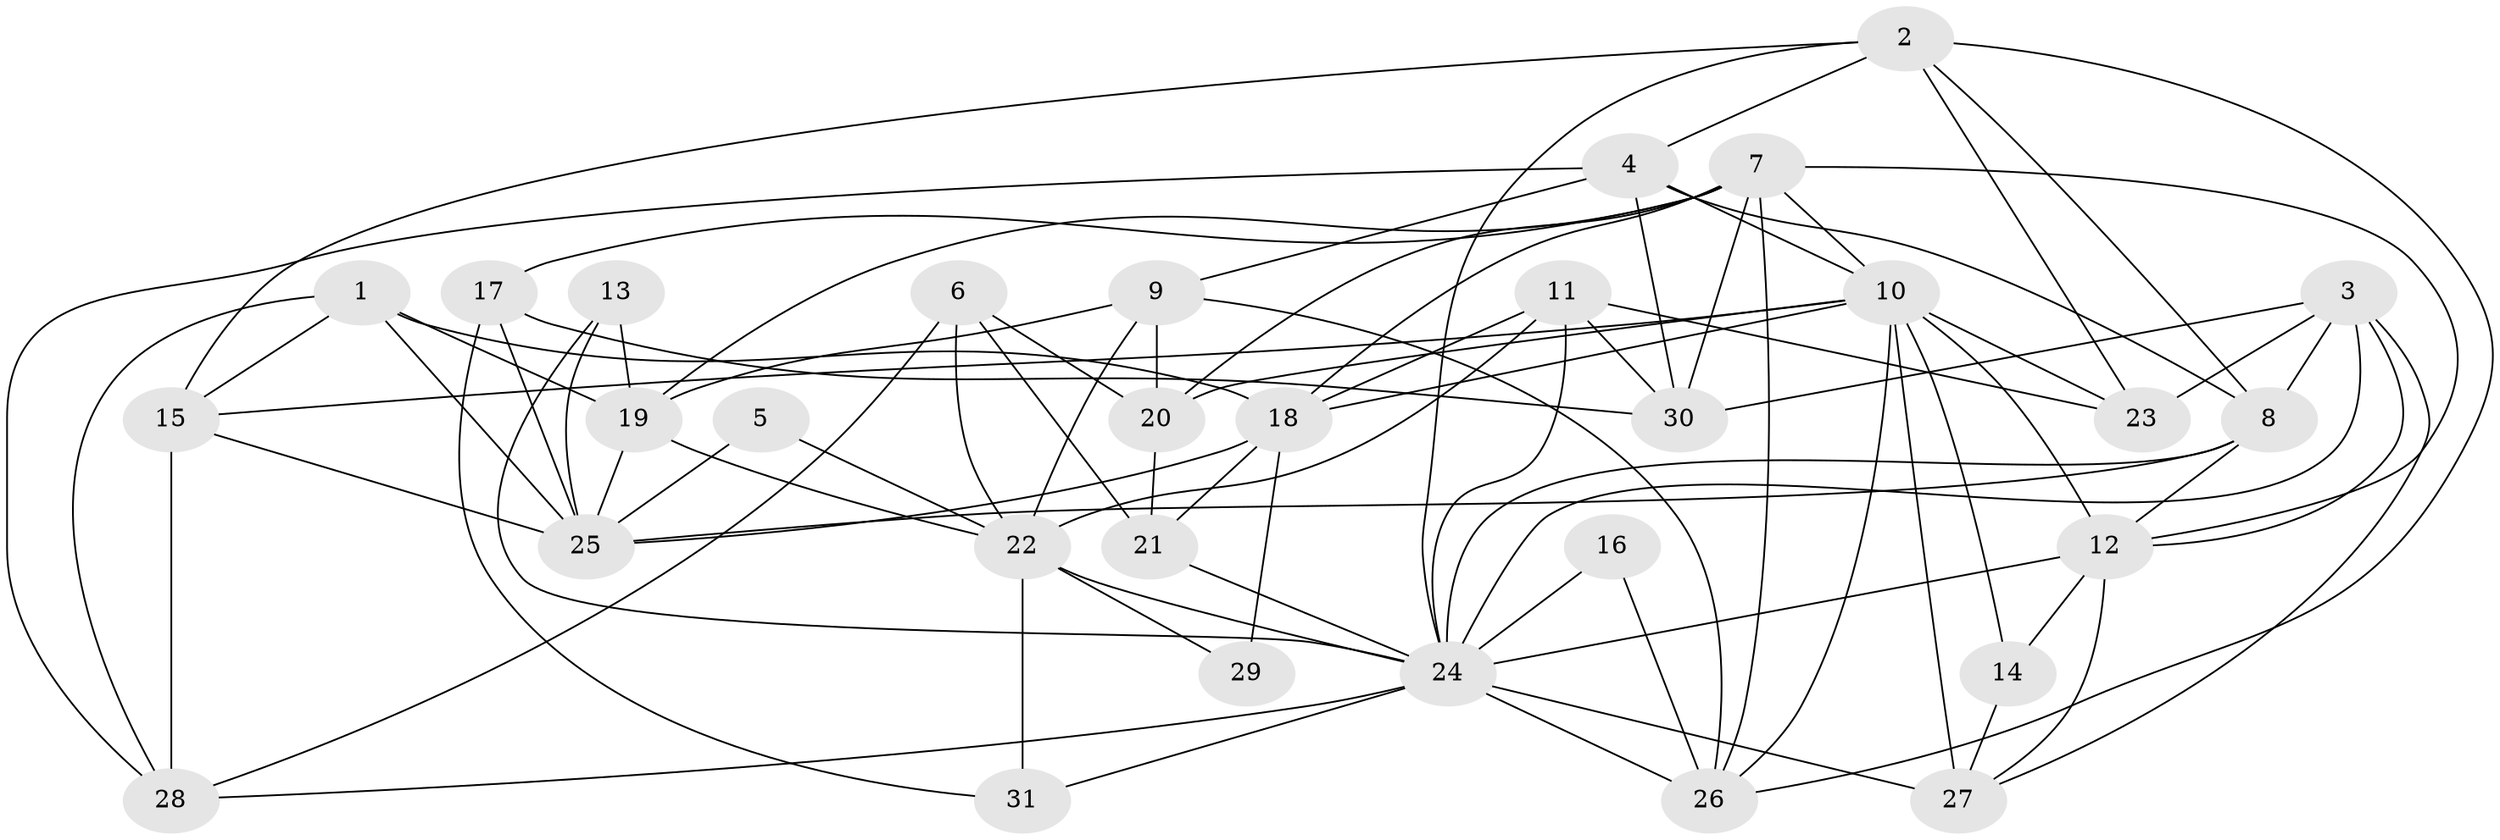 // original degree distribution, {6: 0.04918032786885246, 3: 0.32786885245901637, 4: 0.26229508196721313, 5: 0.14754098360655737, 2: 0.11475409836065574, 7: 0.08196721311475409, 8: 0.01639344262295082}
// Generated by graph-tools (version 1.1) at 2025/26/03/09/25 03:26:14]
// undirected, 31 vertices, 84 edges
graph export_dot {
graph [start="1"]
  node [color=gray90,style=filled];
  1;
  2;
  3;
  4;
  5;
  6;
  7;
  8;
  9;
  10;
  11;
  12;
  13;
  14;
  15;
  16;
  17;
  18;
  19;
  20;
  21;
  22;
  23;
  24;
  25;
  26;
  27;
  28;
  29;
  30;
  31;
  1 -- 15 [weight=1.0];
  1 -- 18 [weight=1.0];
  1 -- 19 [weight=1.0];
  1 -- 25 [weight=1.0];
  1 -- 28 [weight=1.0];
  2 -- 4 [weight=1.0];
  2 -- 8 [weight=1.0];
  2 -- 15 [weight=1.0];
  2 -- 23 [weight=1.0];
  2 -- 24 [weight=1.0];
  2 -- 26 [weight=1.0];
  3 -- 8 [weight=1.0];
  3 -- 12 [weight=1.0];
  3 -- 23 [weight=1.0];
  3 -- 24 [weight=2.0];
  3 -- 27 [weight=1.0];
  3 -- 30 [weight=2.0];
  4 -- 8 [weight=1.0];
  4 -- 9 [weight=1.0];
  4 -- 10 [weight=1.0];
  4 -- 28 [weight=1.0];
  4 -- 30 [weight=1.0];
  5 -- 22 [weight=1.0];
  5 -- 25 [weight=1.0];
  6 -- 20 [weight=1.0];
  6 -- 21 [weight=1.0];
  6 -- 22 [weight=1.0];
  6 -- 28 [weight=1.0];
  7 -- 10 [weight=1.0];
  7 -- 12 [weight=1.0];
  7 -- 17 [weight=1.0];
  7 -- 18 [weight=1.0];
  7 -- 19 [weight=1.0];
  7 -- 20 [weight=1.0];
  7 -- 26 [weight=1.0];
  7 -- 30 [weight=1.0];
  8 -- 12 [weight=1.0];
  8 -- 24 [weight=1.0];
  8 -- 25 [weight=1.0];
  9 -- 19 [weight=1.0];
  9 -- 20 [weight=1.0];
  9 -- 22 [weight=1.0];
  9 -- 26 [weight=1.0];
  10 -- 12 [weight=1.0];
  10 -- 14 [weight=1.0];
  10 -- 15 [weight=1.0];
  10 -- 18 [weight=1.0];
  10 -- 20 [weight=1.0];
  10 -- 23 [weight=1.0];
  10 -- 26 [weight=1.0];
  10 -- 27 [weight=2.0];
  11 -- 18 [weight=1.0];
  11 -- 22 [weight=1.0];
  11 -- 23 [weight=1.0];
  11 -- 24 [weight=1.0];
  11 -- 30 [weight=1.0];
  12 -- 14 [weight=1.0];
  12 -- 24 [weight=1.0];
  12 -- 27 [weight=1.0];
  13 -- 19 [weight=1.0];
  13 -- 24 [weight=1.0];
  13 -- 25 [weight=1.0];
  14 -- 27 [weight=1.0];
  15 -- 25 [weight=1.0];
  15 -- 28 [weight=1.0];
  16 -- 24 [weight=1.0];
  16 -- 26 [weight=1.0];
  17 -- 25 [weight=1.0];
  17 -- 30 [weight=1.0];
  17 -- 31 [weight=1.0];
  18 -- 21 [weight=1.0];
  18 -- 25 [weight=1.0];
  18 -- 29 [weight=2.0];
  19 -- 22 [weight=1.0];
  19 -- 25 [weight=1.0];
  20 -- 21 [weight=1.0];
  21 -- 24 [weight=1.0];
  22 -- 24 [weight=1.0];
  22 -- 29 [weight=1.0];
  22 -- 31 [weight=1.0];
  24 -- 26 [weight=2.0];
  24 -- 27 [weight=1.0];
  24 -- 28 [weight=1.0];
  24 -- 31 [weight=1.0];
}
